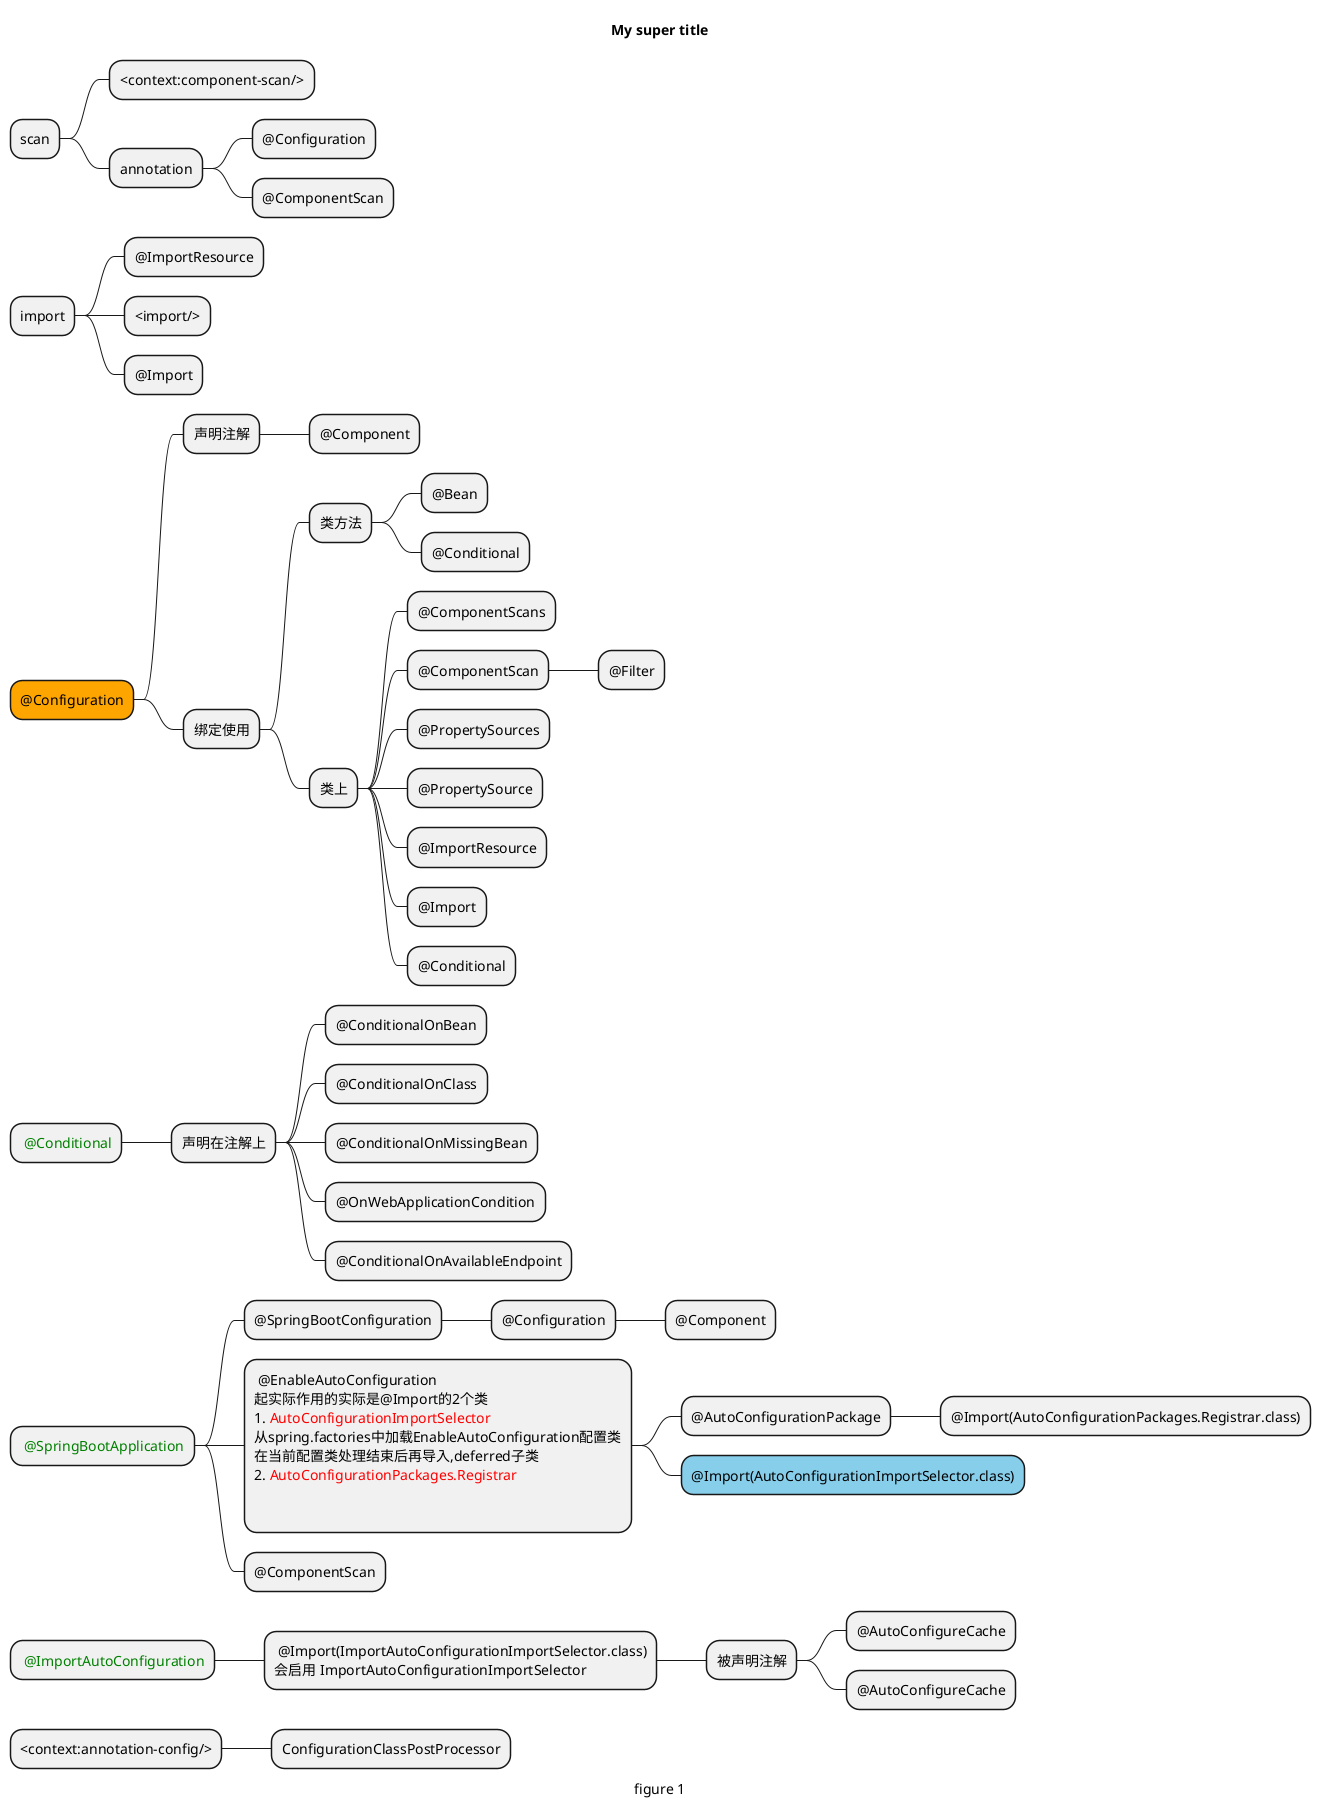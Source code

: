 @startmindmap
'https://plantuml.com/mindmap-diagram

caption figure 1
title My super title


* scan
** <context:component-scan/>
** annotation
*** @Configuration
*** @ComponentScan

* import
** @ImportResource
** <import/>
** @Import


*[#Orange] @Configuration
** 声明注解
*** @Component

** 绑定使用
*** 类方法
**** @Bean
**** @Conditional
*** 类上
**** @ComponentScans
**** @ComponentScan
***** @Filter
**** @PropertySources
**** @PropertySource
**** @ImportResource
**** @Import
**** @Conditional


* <color:green> @Conditional
** 声明在注解上
*** @ConditionalOnBean
*** @ConditionalOnClass
*** @ConditionalOnMissingBean
*** @OnWebApplicationCondition
*** @ConditionalOnAvailableEndpoint

* <color:green> @SpringBootApplication
** @SpringBootConfiguration
*** @Configuration
**** @Component
**: @EnableAutoConfiguration
起实际作用的实际是@Import的2个类
# <color:red>AutoConfigurationImportSelector
从spring.factories中加载EnableAutoConfiguration配置类
在当前配置类处理结束后再导入,deferred子类
# <color:red>AutoConfigurationPackages.Registrar

;
*** @AutoConfigurationPackage
**** @Import(AutoConfigurationPackages.Registrar.class)
***[#skyblue] @Import(AutoConfigurationImportSelector.class)
** @ComponentScan

* <color:green> @ImportAutoConfiguration
**: @Import(ImportAutoConfigurationImportSelector.class)
会启用 ImportAutoConfigurationImportSelector;
*** 被声明注解
**** @AutoConfigureCache
**** @AutoConfigureCache

'分割----------------







* <context:annotation-config/>
** ConfigurationClassPostProcessor






@endmindmap
